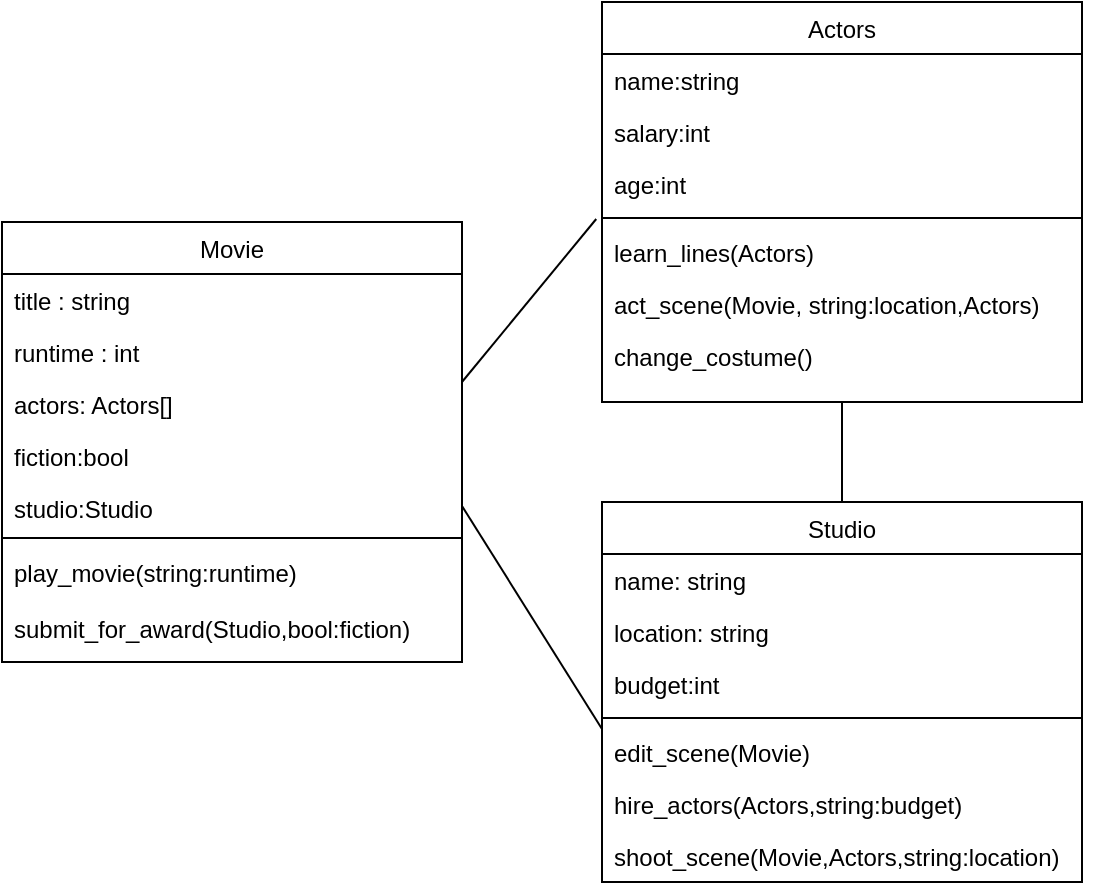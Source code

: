<mxfile version="17.4.0" type="device"><diagram id="C5RBs43oDa-KdzZeNtuy" name="Page-1"><mxGraphModel dx="946" dy="486" grid="1" gridSize="10" guides="1" tooltips="1" connect="1" arrows="1" fold="1" page="1" pageScale="1" pageWidth="827" pageHeight="1169" math="0" shadow="0"><root><mxCell id="WIyWlLk6GJQsqaUBKTNV-0"/><mxCell id="WIyWlLk6GJQsqaUBKTNV-1" parent="WIyWlLk6GJQsqaUBKTNV-0"/><mxCell id="zkfFHV4jXpPFQw0GAbJ--17" value="Movie" style="swimlane;fontStyle=0;align=center;verticalAlign=top;childLayout=stackLayout;horizontal=1;startSize=26;horizontalStack=0;resizeParent=1;resizeLast=0;collapsible=1;marginBottom=0;rounded=0;shadow=0;strokeWidth=1;" parent="WIyWlLk6GJQsqaUBKTNV-1" vertex="1"><mxGeometry x="80" y="180" width="230" height="220" as="geometry"><mxRectangle x="550" y="140" width="160" height="26" as="alternateBounds"/></mxGeometry></mxCell><mxCell id="zkfFHV4jXpPFQw0GAbJ--18" value="title : string" style="text;align=left;verticalAlign=top;spacingLeft=4;spacingRight=4;overflow=hidden;rotatable=0;points=[[0,0.5],[1,0.5]];portConstraint=eastwest;" parent="zkfFHV4jXpPFQw0GAbJ--17" vertex="1"><mxGeometry y="26" width="230" height="26" as="geometry"/></mxCell><mxCell id="zkfFHV4jXpPFQw0GAbJ--19" value="runtime : int" style="text;align=left;verticalAlign=top;spacingLeft=4;spacingRight=4;overflow=hidden;rotatable=0;points=[[0,0.5],[1,0.5]];portConstraint=eastwest;rounded=0;shadow=0;html=0;" parent="zkfFHV4jXpPFQw0GAbJ--17" vertex="1"><mxGeometry y="52" width="230" height="26" as="geometry"/></mxCell><mxCell id="zkfFHV4jXpPFQw0GAbJ--20" value="actors: Actors[]" style="text;align=left;verticalAlign=top;spacingLeft=4;spacingRight=4;overflow=hidden;rotatable=0;points=[[0,0.5],[1,0.5]];portConstraint=eastwest;rounded=0;shadow=0;html=0;" parent="zkfFHV4jXpPFQw0GAbJ--17" vertex="1"><mxGeometry y="78" width="230" height="26" as="geometry"/></mxCell><mxCell id="zkfFHV4jXpPFQw0GAbJ--21" value="fiction:bool" style="text;align=left;verticalAlign=top;spacingLeft=4;spacingRight=4;overflow=hidden;rotatable=0;points=[[0,0.5],[1,0.5]];portConstraint=eastwest;rounded=0;shadow=0;html=0;" parent="zkfFHV4jXpPFQw0GAbJ--17" vertex="1"><mxGeometry y="104" width="230" height="26" as="geometry"/></mxCell><mxCell id="zkfFHV4jXpPFQw0GAbJ--24" value="studio:Studio" style="text;align=left;verticalAlign=top;spacingLeft=4;spacingRight=4;overflow=hidden;rotatable=0;points=[[0,0.5],[1,0.5]];portConstraint=eastwest;" parent="zkfFHV4jXpPFQw0GAbJ--17" vertex="1"><mxGeometry y="130" width="230" height="24" as="geometry"/></mxCell><mxCell id="zkfFHV4jXpPFQw0GAbJ--23" value="" style="line;html=1;strokeWidth=1;align=left;verticalAlign=middle;spacingTop=-1;spacingLeft=3;spacingRight=3;rotatable=0;labelPosition=right;points=[];portConstraint=eastwest;" parent="zkfFHV4jXpPFQw0GAbJ--17" vertex="1"><mxGeometry y="154" width="230" height="8" as="geometry"/></mxCell><mxCell id="06NYKk8w6TKwZpNzB9V8-20" value="play_movie(string:runtime)" style="text;align=left;verticalAlign=top;spacingLeft=4;spacingRight=4;overflow=hidden;rotatable=0;points=[[0,0.5],[1,0.5]];portConstraint=eastwest;" vertex="1" parent="zkfFHV4jXpPFQw0GAbJ--17"><mxGeometry y="162" width="230" height="28" as="geometry"/></mxCell><mxCell id="06NYKk8w6TKwZpNzB9V8-21" value="submit_for_award(Studio,bool:fiction)" style="text;align=left;verticalAlign=top;spacingLeft=4;spacingRight=4;overflow=hidden;rotatable=0;points=[[0,0.5],[1,0.5]];portConstraint=eastwest;" vertex="1" parent="zkfFHV4jXpPFQw0GAbJ--17"><mxGeometry y="190" width="230" height="24" as="geometry"/></mxCell><mxCell id="06NYKk8w6TKwZpNzB9V8-1" value="Actors" style="swimlane;fontStyle=0;align=center;verticalAlign=top;childLayout=stackLayout;horizontal=1;startSize=26;horizontalStack=0;resizeParent=1;resizeLast=0;collapsible=1;marginBottom=0;rounded=0;shadow=0;strokeWidth=1;" vertex="1" parent="WIyWlLk6GJQsqaUBKTNV-1"><mxGeometry x="380" y="70" width="240" height="200" as="geometry"><mxRectangle x="550" y="140" width="160" height="26" as="alternateBounds"/></mxGeometry></mxCell><mxCell id="06NYKk8w6TKwZpNzB9V8-2" value="name:string" style="text;align=left;verticalAlign=top;spacingLeft=4;spacingRight=4;overflow=hidden;rotatable=0;points=[[0,0.5],[1,0.5]];portConstraint=eastwest;" vertex="1" parent="06NYKk8w6TKwZpNzB9V8-1"><mxGeometry y="26" width="240" height="26" as="geometry"/></mxCell><mxCell id="06NYKk8w6TKwZpNzB9V8-3" value="salary:int" style="text;align=left;verticalAlign=top;spacingLeft=4;spacingRight=4;overflow=hidden;rotatable=0;points=[[0,0.5],[1,0.5]];portConstraint=eastwest;rounded=0;shadow=0;html=0;" vertex="1" parent="06NYKk8w6TKwZpNzB9V8-1"><mxGeometry y="52" width="240" height="26" as="geometry"/></mxCell><mxCell id="06NYKk8w6TKwZpNzB9V8-4" value="age:int" style="text;align=left;verticalAlign=top;spacingLeft=4;spacingRight=4;overflow=hidden;rotatable=0;points=[[0,0.5],[1,0.5]];portConstraint=eastwest;rounded=0;shadow=0;html=0;" vertex="1" parent="06NYKk8w6TKwZpNzB9V8-1"><mxGeometry y="78" width="240" height="26" as="geometry"/></mxCell><mxCell id="06NYKk8w6TKwZpNzB9V8-6" value="" style="line;html=1;strokeWidth=1;align=left;verticalAlign=middle;spacingTop=-1;spacingLeft=3;spacingRight=3;rotatable=0;labelPosition=right;points=[];portConstraint=eastwest;" vertex="1" parent="06NYKk8w6TKwZpNzB9V8-1"><mxGeometry y="104" width="240" height="8" as="geometry"/></mxCell><mxCell id="06NYKk8w6TKwZpNzB9V8-7" value="learn_lines(Actors)" style="text;align=left;verticalAlign=top;spacingLeft=4;spacingRight=4;overflow=hidden;rotatable=0;points=[[0,0.5],[1,0.5]];portConstraint=eastwest;" vertex="1" parent="06NYKk8w6TKwZpNzB9V8-1"><mxGeometry y="112" width="240" height="26" as="geometry"/></mxCell><mxCell id="06NYKk8w6TKwZpNzB9V8-8" value="act_scene(Movie, string:location,Actors)" style="text;align=left;verticalAlign=top;spacingLeft=4;spacingRight=4;overflow=hidden;rotatable=0;points=[[0,0.5],[1,0.5]];portConstraint=eastwest;" vertex="1" parent="06NYKk8w6TKwZpNzB9V8-1"><mxGeometry y="138" width="240" height="26" as="geometry"/></mxCell><mxCell id="06NYKk8w6TKwZpNzB9V8-17" value="change_costume()" style="text;align=left;verticalAlign=top;spacingLeft=4;spacingRight=4;overflow=hidden;rotatable=0;points=[[0,0.5],[1,0.5]];portConstraint=eastwest;" vertex="1" parent="06NYKk8w6TKwZpNzB9V8-1"><mxGeometry y="164" width="240" height="26" as="geometry"/></mxCell><mxCell id="06NYKk8w6TKwZpNzB9V8-23" value="" style="endArrow=none;html=1;rounded=0;entryX=0;entryY=0.058;entryDx=0;entryDy=0;entryPerimeter=0;exitX=1;exitY=0.5;exitDx=0;exitDy=0;" edge="1" parent="WIyWlLk6GJQsqaUBKTNV-1" source="zkfFHV4jXpPFQw0GAbJ--24" target="06NYKk8w6TKwZpNzB9V8-33"><mxGeometry width="50" height="50" relative="1" as="geometry"><mxPoint x="310" y="240" as="sourcePoint"/><mxPoint x="349.04" y="438" as="targetPoint"/></mxGeometry></mxCell><mxCell id="06NYKk8w6TKwZpNzB9V8-25" value="" style="endArrow=none;html=1;rounded=0;exitX=0.5;exitY=0;exitDx=0;exitDy=0;entryX=0.5;entryY=1;entryDx=0;entryDy=0;" edge="1" parent="WIyWlLk6GJQsqaUBKTNV-1" source="06NYKk8w6TKwZpNzB9V8-28" target="06NYKk8w6TKwZpNzB9V8-1"><mxGeometry width="50" height="50" relative="1" as="geometry"><mxPoint x="670" y="370" as="sourcePoint"/><mxPoint x="700" y="280" as="targetPoint"/></mxGeometry></mxCell><mxCell id="06NYKk8w6TKwZpNzB9V8-26" value="" style="endArrow=none;html=1;rounded=0;entryX=-0.012;entryY=1.173;entryDx=0;entryDy=0;entryPerimeter=0;" edge="1" parent="WIyWlLk6GJQsqaUBKTNV-1" target="06NYKk8w6TKwZpNzB9V8-4"><mxGeometry width="50" height="50" relative="1" as="geometry"><mxPoint x="310" y="260" as="sourcePoint"/><mxPoint x="360" y="210" as="targetPoint"/></mxGeometry></mxCell><mxCell id="06NYKk8w6TKwZpNzB9V8-28" value="Studio" style="swimlane;fontStyle=0;align=center;verticalAlign=top;childLayout=stackLayout;horizontal=1;startSize=26;horizontalStack=0;resizeParent=1;resizeLast=0;collapsible=1;marginBottom=0;rounded=0;shadow=0;strokeWidth=1;rotation=0;" vertex="1" parent="WIyWlLk6GJQsqaUBKTNV-1"><mxGeometry x="380" y="320" width="240" height="190" as="geometry"><mxRectangle x="550" y="140" width="160" height="26" as="alternateBounds"/></mxGeometry></mxCell><mxCell id="06NYKk8w6TKwZpNzB9V8-29" value="name: string" style="text;align=left;verticalAlign=top;spacingLeft=4;spacingRight=4;overflow=hidden;rotatable=0;points=[[0,0.5],[1,0.5]];portConstraint=eastwest;rotation=0;" vertex="1" parent="06NYKk8w6TKwZpNzB9V8-28"><mxGeometry y="26" width="240" height="26" as="geometry"/></mxCell><mxCell id="06NYKk8w6TKwZpNzB9V8-30" value="location: string" style="text;align=left;verticalAlign=top;spacingLeft=4;spacingRight=4;overflow=hidden;rotatable=0;points=[[0,0.5],[1,0.5]];portConstraint=eastwest;rounded=0;shadow=0;html=0;rotation=0;" vertex="1" parent="06NYKk8w6TKwZpNzB9V8-28"><mxGeometry y="52" width="240" height="26" as="geometry"/></mxCell><mxCell id="06NYKk8w6TKwZpNzB9V8-32" value="budget:int" style="text;align=left;verticalAlign=top;spacingLeft=4;spacingRight=4;overflow=hidden;rotatable=0;points=[[0,0.5],[1,0.5]];portConstraint=eastwest;rotation=0;" vertex="1" parent="06NYKk8w6TKwZpNzB9V8-28"><mxGeometry y="78" width="240" height="26" as="geometry"/></mxCell><mxCell id="06NYKk8w6TKwZpNzB9V8-31" value="" style="line;html=1;strokeWidth=1;align=left;verticalAlign=middle;spacingTop=-1;spacingLeft=3;spacingRight=3;rotatable=0;labelPosition=right;points=[];portConstraint=eastwest;rotation=0;" vertex="1" parent="06NYKk8w6TKwZpNzB9V8-28"><mxGeometry y="104" width="240" height="8" as="geometry"/></mxCell><mxCell id="06NYKk8w6TKwZpNzB9V8-33" value="edit_scene(Movie)" style="text;align=left;verticalAlign=top;spacingLeft=4;spacingRight=4;overflow=hidden;rotatable=0;points=[[0,0.5],[1,0.5]];portConstraint=eastwest;rotation=0;" vertex="1" parent="06NYKk8w6TKwZpNzB9V8-28"><mxGeometry y="112" width="240" height="26" as="geometry"/></mxCell><mxCell id="06NYKk8w6TKwZpNzB9V8-34" value="hire_actors(Actors,string:budget)" style="text;align=left;verticalAlign=top;spacingLeft=4;spacingRight=4;overflow=hidden;rotatable=0;points=[[0,0.5],[1,0.5]];portConstraint=eastwest;rotation=0;" vertex="1" parent="06NYKk8w6TKwZpNzB9V8-28"><mxGeometry y="138" width="240" height="26" as="geometry"/></mxCell><mxCell id="06NYKk8w6TKwZpNzB9V8-35" value="shoot_scene(Movie,Actors,string:location)" style="text;align=left;verticalAlign=top;spacingLeft=4;spacingRight=4;overflow=hidden;rotatable=0;points=[[0,0.5],[1,0.5]];portConstraint=eastwest;rotation=0;" vertex="1" parent="WIyWlLk6GJQsqaUBKTNV-1"><mxGeometry x="380" y="484" width="250" height="26" as="geometry"/></mxCell></root></mxGraphModel></diagram></mxfile>